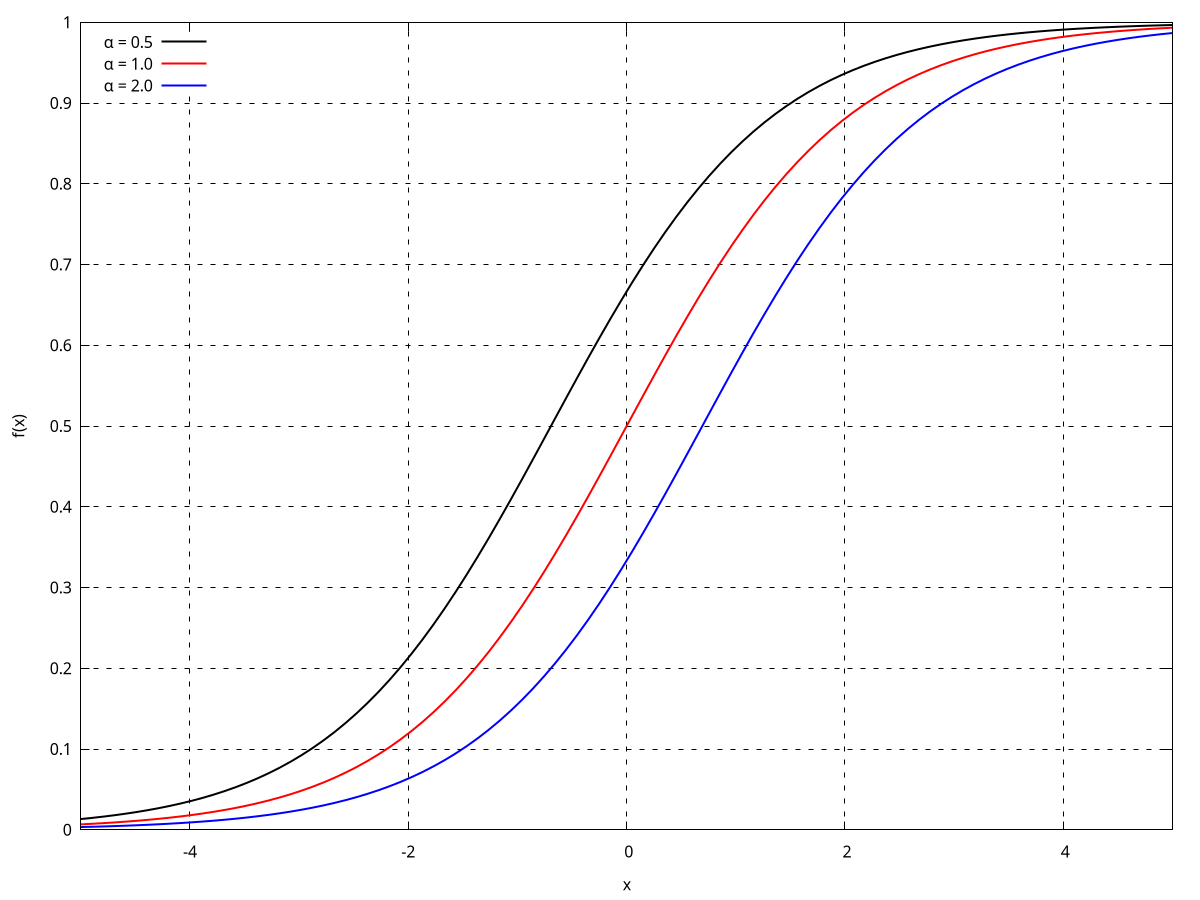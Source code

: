 set terminal eps enhanced size 10cm,10cm font 'Times-Roman,12'
set style line 12 dashtype 2 lc 'black'
set grid xtics, ytics ls 12
set output 'sigmoid.eps'
set xlabel 'x'
set ylabel 'f(x)'
set key top left
set xrange [-5:5]
plot 1/(1+0.5 * exp(-x)) title '{/Symbol a} = 0.5' w l lw 2 lc 'black',\
    1/(1+exp(-x)) title '{/Symbol a} = 1.0' w l lw 2 lc 'red',\
    1/(1+2*exp(-x)) title '{/Symbol a} = 2.0' w l lw 2 lc 'blue'
set output 'tanh.eps'
set xlabel 'x'
set ylabel 'f(x)'
set key top left
set xrange [-3:3]
plot tanh(x) title '{/Symbol a} = 1' w l lw 2 lc 'black',\
    tanh(2*x) title '{/Symbol a} = 2' w l lw 2 lc 'red',\
    tanh(5*x) title '{/Symbol a} = 5' w l lw 2 lc 'blue'
set output 'relu.eps'
set xlabel 'x'
set ylabel 'f(x)'
set key top left
set xrange [-1:1]
set yrange [-1:1]
f(x) = x<=0 ? 0 : x
plot f(x) notitle w l lw 2 lc 'black'

